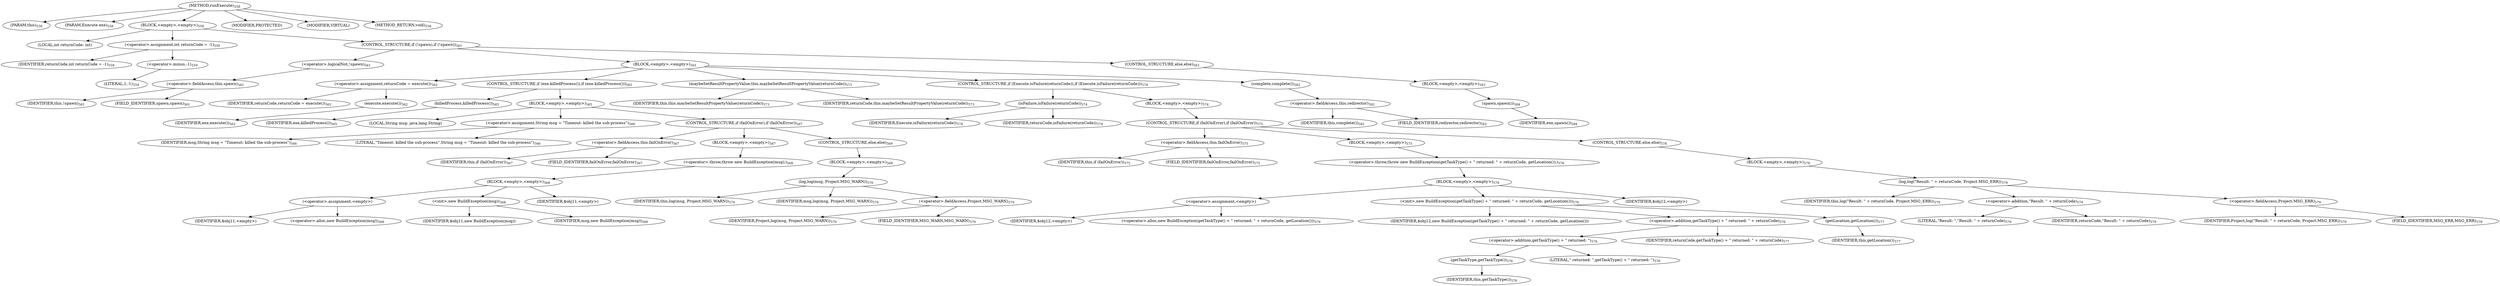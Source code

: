 digraph "runExecute" {  
"939" [label = <(METHOD,runExecute)<SUB>558</SUB>> ]
"51" [label = <(PARAM,this)<SUB>558</SUB>> ]
"940" [label = <(PARAM,Execute exe)<SUB>558</SUB>> ]
"941" [label = <(BLOCK,&lt;empty&gt;,&lt;empty&gt;)<SUB>558</SUB>> ]
"942" [label = <(LOCAL,int returnCode: int)> ]
"943" [label = <(&lt;operator&gt;.assignment,int returnCode = -1)<SUB>559</SUB>> ]
"944" [label = <(IDENTIFIER,returnCode,int returnCode = -1)<SUB>559</SUB>> ]
"945" [label = <(&lt;operator&gt;.minus,-1)<SUB>559</SUB>> ]
"946" [label = <(LITERAL,1,-1)<SUB>559</SUB>> ]
"947" [label = <(CONTROL_STRUCTURE,if (!spawn),if (!spawn))<SUB>561</SUB>> ]
"948" [label = <(&lt;operator&gt;.logicalNot,!spawn)<SUB>561</SUB>> ]
"949" [label = <(&lt;operator&gt;.fieldAccess,this.spawn)<SUB>561</SUB>> ]
"950" [label = <(IDENTIFIER,this,!spawn)<SUB>561</SUB>> ]
"951" [label = <(FIELD_IDENTIFIER,spawn,spawn)<SUB>561</SUB>> ]
"952" [label = <(BLOCK,&lt;empty&gt;,&lt;empty&gt;)<SUB>561</SUB>> ]
"953" [label = <(&lt;operator&gt;.assignment,returnCode = execute())<SUB>562</SUB>> ]
"954" [label = <(IDENTIFIER,returnCode,returnCode = execute())<SUB>562</SUB>> ]
"955" [label = <(execute,execute())<SUB>562</SUB>> ]
"956" [label = <(IDENTIFIER,exe,execute())<SUB>562</SUB>> ]
"957" [label = <(CONTROL_STRUCTURE,if (exe.killedProcess()),if (exe.killedProcess()))<SUB>565</SUB>> ]
"958" [label = <(killedProcess,killedProcess())<SUB>565</SUB>> ]
"959" [label = <(IDENTIFIER,exe,killedProcess())<SUB>565</SUB>> ]
"960" [label = <(BLOCK,&lt;empty&gt;,&lt;empty&gt;)<SUB>565</SUB>> ]
"961" [label = <(LOCAL,String msg: java.lang.String)> ]
"962" [label = <(&lt;operator&gt;.assignment,String msg = &quot;Timeout: killed the sub-process&quot;)<SUB>566</SUB>> ]
"963" [label = <(IDENTIFIER,msg,String msg = &quot;Timeout: killed the sub-process&quot;)<SUB>566</SUB>> ]
"964" [label = <(LITERAL,&quot;Timeout: killed the sub-process&quot;,String msg = &quot;Timeout: killed the sub-process&quot;)<SUB>566</SUB>> ]
"965" [label = <(CONTROL_STRUCTURE,if (failOnError),if (failOnError))<SUB>567</SUB>> ]
"966" [label = <(&lt;operator&gt;.fieldAccess,this.failOnError)<SUB>567</SUB>> ]
"967" [label = <(IDENTIFIER,this,if (failOnError))<SUB>567</SUB>> ]
"968" [label = <(FIELD_IDENTIFIER,failOnError,failOnError)<SUB>567</SUB>> ]
"969" [label = <(BLOCK,&lt;empty&gt;,&lt;empty&gt;)<SUB>567</SUB>> ]
"970" [label = <(&lt;operator&gt;.throw,throw new BuildException(msg);)<SUB>568</SUB>> ]
"971" [label = <(BLOCK,&lt;empty&gt;,&lt;empty&gt;)<SUB>568</SUB>> ]
"972" [label = <(&lt;operator&gt;.assignment,&lt;empty&gt;)> ]
"973" [label = <(IDENTIFIER,$obj11,&lt;empty&gt;)> ]
"974" [label = <(&lt;operator&gt;.alloc,new BuildException(msg))<SUB>568</SUB>> ]
"975" [label = <(&lt;init&gt;,new BuildException(msg))<SUB>568</SUB>> ]
"976" [label = <(IDENTIFIER,$obj11,new BuildException(msg))> ]
"977" [label = <(IDENTIFIER,msg,new BuildException(msg))<SUB>568</SUB>> ]
"978" [label = <(IDENTIFIER,$obj11,&lt;empty&gt;)> ]
"979" [label = <(CONTROL_STRUCTURE,else,else)<SUB>569</SUB>> ]
"980" [label = <(BLOCK,&lt;empty&gt;,&lt;empty&gt;)<SUB>569</SUB>> ]
"981" [label = <(log,log(msg, Project.MSG_WARN))<SUB>570</SUB>> ]
"50" [label = <(IDENTIFIER,this,log(msg, Project.MSG_WARN))<SUB>570</SUB>> ]
"982" [label = <(IDENTIFIER,msg,log(msg, Project.MSG_WARN))<SUB>570</SUB>> ]
"983" [label = <(&lt;operator&gt;.fieldAccess,Project.MSG_WARN)<SUB>570</SUB>> ]
"984" [label = <(IDENTIFIER,Project,log(msg, Project.MSG_WARN))<SUB>570</SUB>> ]
"985" [label = <(FIELD_IDENTIFIER,MSG_WARN,MSG_WARN)<SUB>570</SUB>> ]
"986" [label = <(maybeSetResultPropertyValue,this.maybeSetResultPropertyValue(returnCode))<SUB>573</SUB>> ]
"52" [label = <(IDENTIFIER,this,this.maybeSetResultPropertyValue(returnCode))<SUB>573</SUB>> ]
"987" [label = <(IDENTIFIER,returnCode,this.maybeSetResultPropertyValue(returnCode))<SUB>573</SUB>> ]
"988" [label = <(CONTROL_STRUCTURE,if (Execute.isFailure(returnCode)),if (Execute.isFailure(returnCode)))<SUB>574</SUB>> ]
"989" [label = <(isFailure,isFailure(returnCode))<SUB>574</SUB>> ]
"990" [label = <(IDENTIFIER,Execute,isFailure(returnCode))<SUB>574</SUB>> ]
"991" [label = <(IDENTIFIER,returnCode,isFailure(returnCode))<SUB>574</SUB>> ]
"992" [label = <(BLOCK,&lt;empty&gt;,&lt;empty&gt;)<SUB>574</SUB>> ]
"993" [label = <(CONTROL_STRUCTURE,if (failOnError),if (failOnError))<SUB>575</SUB>> ]
"994" [label = <(&lt;operator&gt;.fieldAccess,this.failOnError)<SUB>575</SUB>> ]
"995" [label = <(IDENTIFIER,this,if (failOnError))<SUB>575</SUB>> ]
"996" [label = <(FIELD_IDENTIFIER,failOnError,failOnError)<SUB>575</SUB>> ]
"997" [label = <(BLOCK,&lt;empty&gt;,&lt;empty&gt;)<SUB>575</SUB>> ]
"998" [label = <(&lt;operator&gt;.throw,throw new BuildException(getTaskType() + &quot; returned: &quot; + returnCode, getLocation());)<SUB>576</SUB>> ]
"999" [label = <(BLOCK,&lt;empty&gt;,&lt;empty&gt;)<SUB>576</SUB>> ]
"1000" [label = <(&lt;operator&gt;.assignment,&lt;empty&gt;)> ]
"1001" [label = <(IDENTIFIER,$obj12,&lt;empty&gt;)> ]
"1002" [label = <(&lt;operator&gt;.alloc,new BuildException(getTaskType() + &quot; returned: &quot; + returnCode, getLocation()))<SUB>576</SUB>> ]
"1003" [label = <(&lt;init&gt;,new BuildException(getTaskType() + &quot; returned: &quot; + returnCode, getLocation()))<SUB>576</SUB>> ]
"1004" [label = <(IDENTIFIER,$obj12,new BuildException(getTaskType() + &quot; returned: &quot; + returnCode, getLocation()))> ]
"1005" [label = <(&lt;operator&gt;.addition,getTaskType() + &quot; returned: &quot; + returnCode)<SUB>576</SUB>> ]
"1006" [label = <(&lt;operator&gt;.addition,getTaskType() + &quot; returned: &quot;)<SUB>576</SUB>> ]
"1007" [label = <(getTaskType,getTaskType())<SUB>576</SUB>> ]
"53" [label = <(IDENTIFIER,this,getTaskType())<SUB>576</SUB>> ]
"1008" [label = <(LITERAL,&quot; returned: &quot;,getTaskType() + &quot; returned: &quot;)<SUB>576</SUB>> ]
"1009" [label = <(IDENTIFIER,returnCode,getTaskType() + &quot; returned: &quot; + returnCode)<SUB>577</SUB>> ]
"1010" [label = <(getLocation,getLocation())<SUB>577</SUB>> ]
"54" [label = <(IDENTIFIER,this,getLocation())<SUB>577</SUB>> ]
"1011" [label = <(IDENTIFIER,$obj12,&lt;empty&gt;)> ]
"1012" [label = <(CONTROL_STRUCTURE,else,else)<SUB>578</SUB>> ]
"1013" [label = <(BLOCK,&lt;empty&gt;,&lt;empty&gt;)<SUB>578</SUB>> ]
"1014" [label = <(log,log(&quot;Result: &quot; + returnCode, Project.MSG_ERR))<SUB>579</SUB>> ]
"55" [label = <(IDENTIFIER,this,log(&quot;Result: &quot; + returnCode, Project.MSG_ERR))<SUB>579</SUB>> ]
"1015" [label = <(&lt;operator&gt;.addition,&quot;Result: &quot; + returnCode)<SUB>579</SUB>> ]
"1016" [label = <(LITERAL,&quot;Result: &quot;,&quot;Result: &quot; + returnCode)<SUB>579</SUB>> ]
"1017" [label = <(IDENTIFIER,returnCode,&quot;Result: &quot; + returnCode)<SUB>579</SUB>> ]
"1018" [label = <(&lt;operator&gt;.fieldAccess,Project.MSG_ERR)<SUB>579</SUB>> ]
"1019" [label = <(IDENTIFIER,Project,log(&quot;Result: &quot; + returnCode, Project.MSG_ERR))<SUB>579</SUB>> ]
"1020" [label = <(FIELD_IDENTIFIER,MSG_ERR,MSG_ERR)<SUB>579</SUB>> ]
"1021" [label = <(complete,complete())<SUB>582</SUB>> ]
"1022" [label = <(&lt;operator&gt;.fieldAccess,this.redirector)<SUB>582</SUB>> ]
"1023" [label = <(IDENTIFIER,this,complete())<SUB>582</SUB>> ]
"1024" [label = <(FIELD_IDENTIFIER,redirector,redirector)<SUB>582</SUB>> ]
"1025" [label = <(CONTROL_STRUCTURE,else,else)<SUB>583</SUB>> ]
"1026" [label = <(BLOCK,&lt;empty&gt;,&lt;empty&gt;)<SUB>583</SUB>> ]
"1027" [label = <(spawn,spawn())<SUB>584</SUB>> ]
"1028" [label = <(IDENTIFIER,exe,spawn())<SUB>584</SUB>> ]
"1029" [label = <(MODIFIER,PROTECTED)> ]
"1030" [label = <(MODIFIER,VIRTUAL)> ]
"1031" [label = <(METHOD_RETURN,void)<SUB>558</SUB>> ]
  "939" -> "51" 
  "939" -> "940" 
  "939" -> "941" 
  "939" -> "1029" 
  "939" -> "1030" 
  "939" -> "1031" 
  "941" -> "942" 
  "941" -> "943" 
  "941" -> "947" 
  "943" -> "944" 
  "943" -> "945" 
  "945" -> "946" 
  "947" -> "948" 
  "947" -> "952" 
  "947" -> "1025" 
  "948" -> "949" 
  "949" -> "950" 
  "949" -> "951" 
  "952" -> "953" 
  "952" -> "957" 
  "952" -> "986" 
  "952" -> "988" 
  "952" -> "1021" 
  "953" -> "954" 
  "953" -> "955" 
  "955" -> "956" 
  "957" -> "958" 
  "957" -> "960" 
  "958" -> "959" 
  "960" -> "961" 
  "960" -> "962" 
  "960" -> "965" 
  "962" -> "963" 
  "962" -> "964" 
  "965" -> "966" 
  "965" -> "969" 
  "965" -> "979" 
  "966" -> "967" 
  "966" -> "968" 
  "969" -> "970" 
  "970" -> "971" 
  "971" -> "972" 
  "971" -> "975" 
  "971" -> "978" 
  "972" -> "973" 
  "972" -> "974" 
  "975" -> "976" 
  "975" -> "977" 
  "979" -> "980" 
  "980" -> "981" 
  "981" -> "50" 
  "981" -> "982" 
  "981" -> "983" 
  "983" -> "984" 
  "983" -> "985" 
  "986" -> "52" 
  "986" -> "987" 
  "988" -> "989" 
  "988" -> "992" 
  "989" -> "990" 
  "989" -> "991" 
  "992" -> "993" 
  "993" -> "994" 
  "993" -> "997" 
  "993" -> "1012" 
  "994" -> "995" 
  "994" -> "996" 
  "997" -> "998" 
  "998" -> "999" 
  "999" -> "1000" 
  "999" -> "1003" 
  "999" -> "1011" 
  "1000" -> "1001" 
  "1000" -> "1002" 
  "1003" -> "1004" 
  "1003" -> "1005" 
  "1003" -> "1010" 
  "1005" -> "1006" 
  "1005" -> "1009" 
  "1006" -> "1007" 
  "1006" -> "1008" 
  "1007" -> "53" 
  "1010" -> "54" 
  "1012" -> "1013" 
  "1013" -> "1014" 
  "1014" -> "55" 
  "1014" -> "1015" 
  "1014" -> "1018" 
  "1015" -> "1016" 
  "1015" -> "1017" 
  "1018" -> "1019" 
  "1018" -> "1020" 
  "1021" -> "1022" 
  "1022" -> "1023" 
  "1022" -> "1024" 
  "1025" -> "1026" 
  "1026" -> "1027" 
  "1027" -> "1028" 
}

